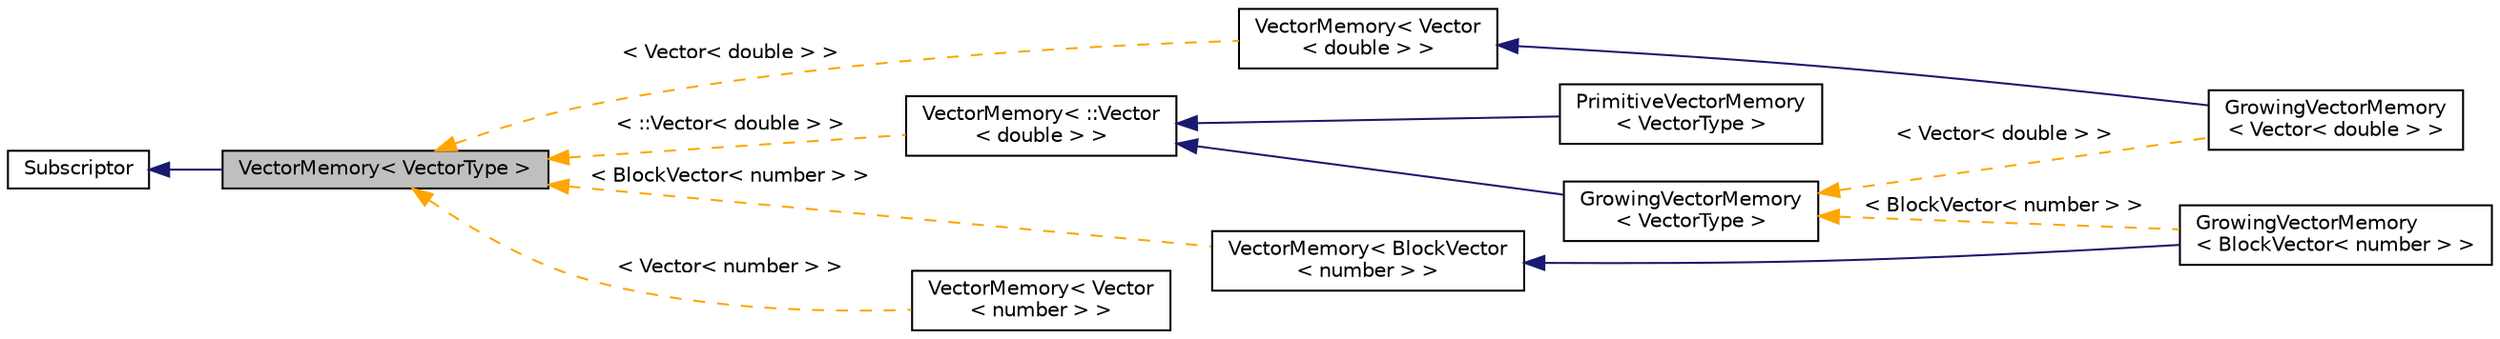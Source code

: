 digraph "VectorMemory&lt; VectorType &gt;"
{
 // LATEX_PDF_SIZE
  edge [fontname="Helvetica",fontsize="10",labelfontname="Helvetica",labelfontsize="10"];
  node [fontname="Helvetica",fontsize="10",shape=record];
  rankdir="LR";
  Node1 [label="VectorMemory\< VectorType \>",height=0.2,width=0.4,color="black", fillcolor="grey75", style="filled", fontcolor="black",tooltip=" "];
  Node2 -> Node1 [dir="back",color="midnightblue",fontsize="10",style="solid",fontname="Helvetica"];
  Node2 [label="Subscriptor",height=0.2,width=0.4,color="black", fillcolor="white", style="filled",URL="$classSubscriptor.html",tooltip=" "];
  Node1 -> Node3 [dir="back",color="orange",fontsize="10",style="dashed",label=" \< ::Vector\< double \> \>" ,fontname="Helvetica"];
  Node3 [label="VectorMemory\< ::Vector\l\< double \> \>",height=0.2,width=0.4,color="black", fillcolor="white", style="filled",URL="$classVectorMemory.html",tooltip=" "];
  Node3 -> Node4 [dir="back",color="midnightblue",fontsize="10",style="solid",fontname="Helvetica"];
  Node4 [label="GrowingVectorMemory\l\< VectorType \>",height=0.2,width=0.4,color="black", fillcolor="white", style="filled",URL="$classGrowingVectorMemory.html",tooltip=" "];
  Node4 -> Node5 [dir="back",color="orange",fontsize="10",style="dashed",label=" \< Vector\< double \> \>" ,fontname="Helvetica"];
  Node5 [label="GrowingVectorMemory\l\< Vector\< double \> \>",height=0.2,width=0.4,color="black", fillcolor="white", style="filled",URL="$classGrowingVectorMemory.html",tooltip=" "];
  Node4 -> Node6 [dir="back",color="orange",fontsize="10",style="dashed",label=" \< BlockVector\< number \> \>" ,fontname="Helvetica"];
  Node6 [label="GrowingVectorMemory\l\< BlockVector\< number \> \>",height=0.2,width=0.4,color="black", fillcolor="white", style="filled",URL="$classGrowingVectorMemory.html",tooltip=" "];
  Node3 -> Node7 [dir="back",color="midnightblue",fontsize="10",style="solid",fontname="Helvetica"];
  Node7 [label="PrimitiveVectorMemory\l\< VectorType \>",height=0.2,width=0.4,color="black", fillcolor="white", style="filled",URL="$classPrimitiveVectorMemory.html",tooltip=" "];
  Node1 -> Node8 [dir="back",color="orange",fontsize="10",style="dashed",label=" \< Vector\< double \> \>" ,fontname="Helvetica"];
  Node8 [label="VectorMemory\< Vector\l\< double \> \>",height=0.2,width=0.4,color="black", fillcolor="white", style="filled",URL="$classVectorMemory.html",tooltip=" "];
  Node8 -> Node5 [dir="back",color="midnightblue",fontsize="10",style="solid",fontname="Helvetica"];
  Node1 -> Node9 [dir="back",color="orange",fontsize="10",style="dashed",label=" \< BlockVector\< number \> \>" ,fontname="Helvetica"];
  Node9 [label="VectorMemory\< BlockVector\l\< number \> \>",height=0.2,width=0.4,color="black", fillcolor="white", style="filled",URL="$classVectorMemory.html",tooltip=" "];
  Node9 -> Node6 [dir="back",color="midnightblue",fontsize="10",style="solid",fontname="Helvetica"];
  Node1 -> Node10 [dir="back",color="orange",fontsize="10",style="dashed",label=" \< Vector\< number \> \>" ,fontname="Helvetica"];
  Node10 [label="VectorMemory\< Vector\l\< number \> \>",height=0.2,width=0.4,color="black", fillcolor="white", style="filled",URL="$classVectorMemory.html",tooltip=" "];
}
